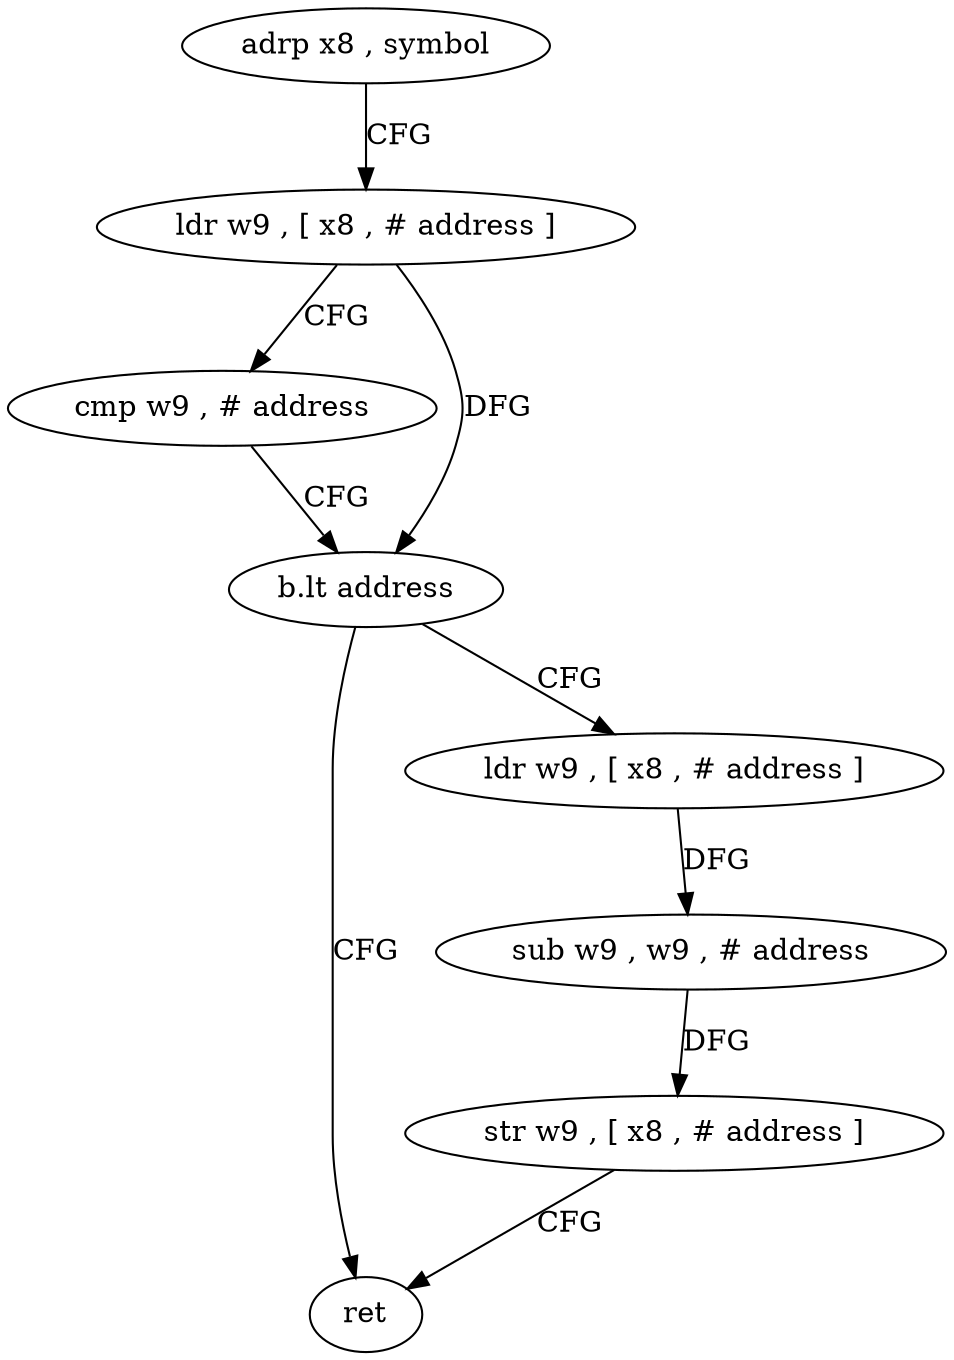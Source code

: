 digraph "func" {
"4209648" [label = "adrp x8 , symbol" ]
"4209652" [label = "ldr w9 , [ x8 , # address ]" ]
"4209656" [label = "cmp w9 , # address" ]
"4209660" [label = "b.lt address" ]
"4209676" [label = "ret" ]
"4209664" [label = "ldr w9 , [ x8 , # address ]" ]
"4209668" [label = "sub w9 , w9 , # address" ]
"4209672" [label = "str w9 , [ x8 , # address ]" ]
"4209648" -> "4209652" [ label = "CFG" ]
"4209652" -> "4209656" [ label = "CFG" ]
"4209652" -> "4209660" [ label = "DFG" ]
"4209656" -> "4209660" [ label = "CFG" ]
"4209660" -> "4209676" [ label = "CFG" ]
"4209660" -> "4209664" [ label = "CFG" ]
"4209664" -> "4209668" [ label = "DFG" ]
"4209668" -> "4209672" [ label = "DFG" ]
"4209672" -> "4209676" [ label = "CFG" ]
}
